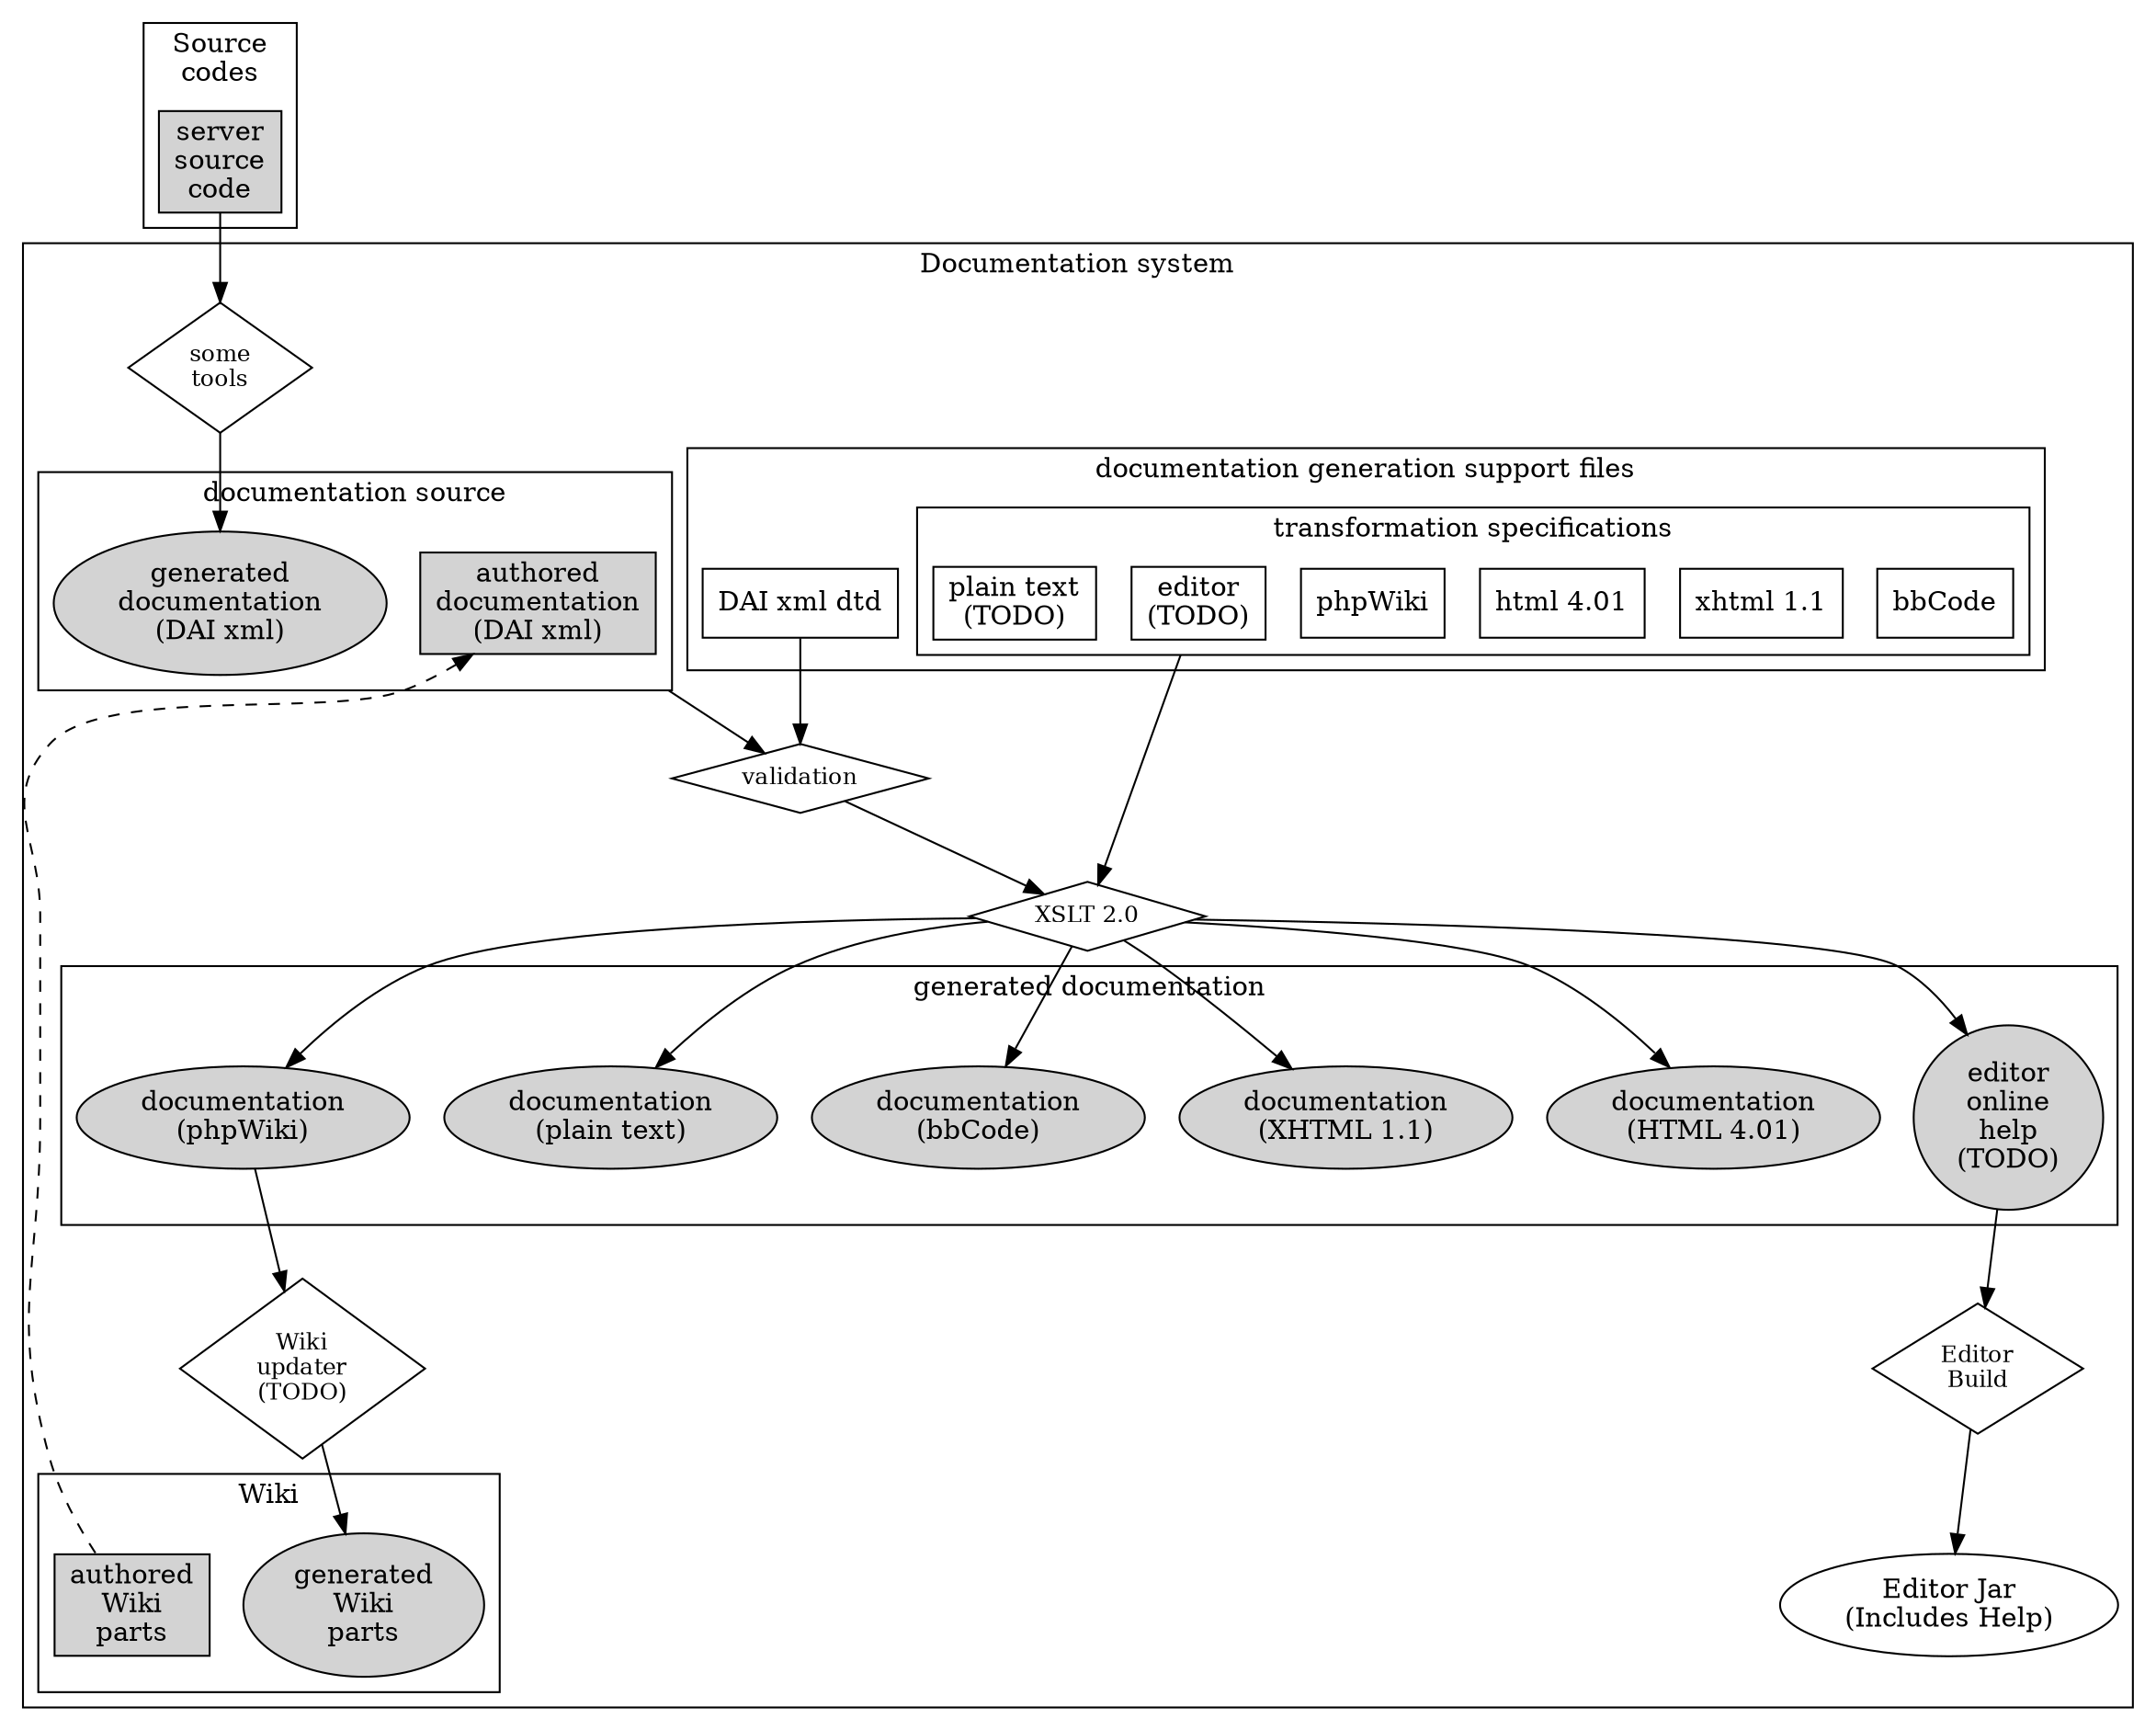 digraph G {
    compound=true;
    subgraph cluster1 {
        label="Source\ncodes";
        "server\nsource\ncode" [fillcolor=lightgray style=filled shape=box];
    }
    subgraph cluster2 {
        label="Documentation system";
        subgraph cluster4 {
            label="documentation source";
            authSource [fillcolor=lightgray style=filled shape=box label="authored\ndocumentation\n(DAI xml)"];
            genSource  [fillcolor=lightgray style=filled label="generated\ndocumentation\n(DAI xml)"];
        }
        subgraph cluster3 {
            label="Wiki";
            authWiki [fillcolor=lightgray style=filled label="authored\nWiki\nparts" shape=box];
            genWiki  [fillcolor=lightgray style=filled label="generated\nWiki\nparts"];
        }
        subgraph cluster5 {
            label="generated documentation";
            "documentation\n(phpWiki)"    [fillcolor=lightgray style=filled shape=ellipse];
            "documentation\n(HTML 4.01)"  [fillcolor=lightgray style=filled shape=ellipse];
            "documentation\n(XHTML 1.1)"  [fillcolor=lightgray style=filled shape=ellipse];
            "documentation\n(bbCode)"     [fillcolor=lightgray style=filled shape=ellipse];
            "documentation\n(plain text)" [fillcolor=lightgray style=filled shape=ellipse];
            editorDocumentation [fillcolor=lightgray style=filled shape=ellipse label="editor\nonline\nhelp\n(TODO)"];
        }
        subgraph cluster6 {
            label="documentation generation support files";
            subgraph cluster7 {
                label="transformation specifications";
                xslt2bbCode  [shape=box label="bbCode"];
                xslt2xhtml11 [shape=box label="xhtml 1.1"];
                xslt2html4   [shape=box label="html 4.01"];
                xslt2phpWiki [shape=box label="phpWiki"];
                xslt2editor  [shape=box label="editor\n(TODO)"];
                xslt2ascii   [shape=box label="plain text\n(TODO)"];
            }
            daiDtd [shape=box label="DAI xml dtd"];
        }

        "validation"    [shape=diamond fontsize=12];
        xslt            [shape=diamond fontsize=12 label="XSLT 2.0"];
        editorBuild     [shape=diamond fontsize=12 label="Editor\nBuild"];
        editor          [shape=ellipse label="Editor Jar\n(Includes Help)"];
        "wiki\nupdater" [shape=diamond fontsize=12 label="Wiki\nupdater\n(TODO)"];
        genTools   [shape=diamond fontsize=12 label="some\ntools"];


        "server\nsource\ncode" -> genTools -> genSource;

        "documentation\n(phpWiki)" -> "wiki\nupdater" -> genWiki;
        authSource -> "validation" [ltail=cluster4];
        daiDtd -> validation;
        validation -> xslt;
        xslt2editor -> xslt [ltail=cluster7];
        xslt -> "documentation\n(phpWiki)";
        xslt -> "documentation\n(HTML 4.01)";
        xslt -> "documentation\n(XHTML 1.1)";
        xslt -> "documentation\n(bbCode)";
        xslt -> "documentation\n(plain text)";
        xslt -> editorDocumentation;
        authSource -> authWiki [style=dashed dir=back];
        editorDocumentation -> editorBuild;
        editorBuild -> editor;
    }
    //subgraph cluster0 {
    //    label="Legend";
    //    "authored\ndocuments" [shape=box];
    //    "processing" [shape=circle fontsize=12];
    //    "generated\ndocuments" [shape=ellipse];
    //}
}
